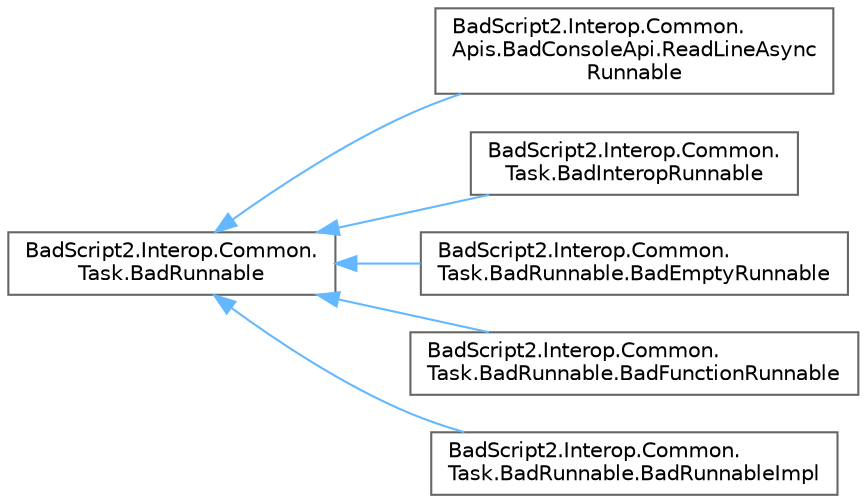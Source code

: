 digraph "Graphical Class Hierarchy"
{
 // LATEX_PDF_SIZE
  bgcolor="transparent";
  edge [fontname=Helvetica,fontsize=10,labelfontname=Helvetica,labelfontsize=10];
  node [fontname=Helvetica,fontsize=10,shape=box,height=0.2,width=0.4];
  rankdir="LR";
  Node0 [id="Node000000",label="BadScript2.Interop.Common.\lTask.BadRunnable",height=0.2,width=0.4,color="grey40", fillcolor="white", style="filled",URL="$class_bad_script2_1_1_interop_1_1_common_1_1_task_1_1_bad_runnable.html",tooltip="Implements a Runnable Object."];
  Node0 -> Node1 [id="edge8_Node000000_Node000001",dir="back",color="steelblue1",style="solid",tooltip=" "];
  Node1 [id="Node000001",label="BadScript2.Interop.Common.\lApis.BadConsoleApi.ReadLineAsync\lRunnable",height=0.2,width=0.4,color="grey40", fillcolor="white", style="filled",URL="$class_bad_script2_1_1_interop_1_1_common_1_1_apis_1_1_bad_console_api_1_1_read_line_async_runnable.html",tooltip="Awaitable Enumeration that wraps the ReadLineAsync Task."];
  Node0 -> Node2 [id="edge9_Node000000_Node000002",dir="back",color="steelblue1",style="solid",tooltip=" "];
  Node2 [id="Node000002",label="BadScript2.Interop.Common.\lTask.BadInteropRunnable",height=0.2,width=0.4,color="grey40", fillcolor="white", style="filled",URL="$class_bad_script2_1_1_interop_1_1_common_1_1_task_1_1_bad_interop_runnable.html",tooltip="Implements a Runnable that can return a value."];
  Node0 -> Node3 [id="edge10_Node000000_Node000003",dir="back",color="steelblue1",style="solid",tooltip=" "];
  Node3 [id="Node000003",label="BadScript2.Interop.Common.\lTask.BadRunnable.BadEmptyRunnable",height=0.2,width=0.4,color="grey40", fillcolor="white", style="filled",URL="$class_bad_script2_1_1_interop_1_1_common_1_1_task_1_1_bad_runnable_1_1_bad_empty_runnable.html",tooltip="Implements the 'Empty' Runnable."];
  Node0 -> Node4 [id="edge11_Node000000_Node000004",dir="back",color="steelblue1",style="solid",tooltip=" "];
  Node4 [id="Node000004",label="BadScript2.Interop.Common.\lTask.BadRunnable.BadFunctionRunnable",height=0.2,width=0.4,color="grey40", fillcolor="white", style="filled",URL="$class_bad_script2_1_1_interop_1_1_common_1_1_task_1_1_bad_runnable_1_1_bad_function_runnable.html",tooltip="Implements a Function Runnable."];
  Node0 -> Node5 [id="edge12_Node000000_Node000005",dir="back",color="steelblue1",style="solid",tooltip=" "];
  Node5 [id="Node000005",label="BadScript2.Interop.Common.\lTask.BadRunnable.BadRunnableImpl",height=0.2,width=0.4,color="grey40", fillcolor="white", style="filled",URL="$class_bad_script2_1_1_interop_1_1_common_1_1_task_1_1_bad_runnable_1_1_bad_runnable_impl.html",tooltip="Implements the Runnable."];
}
